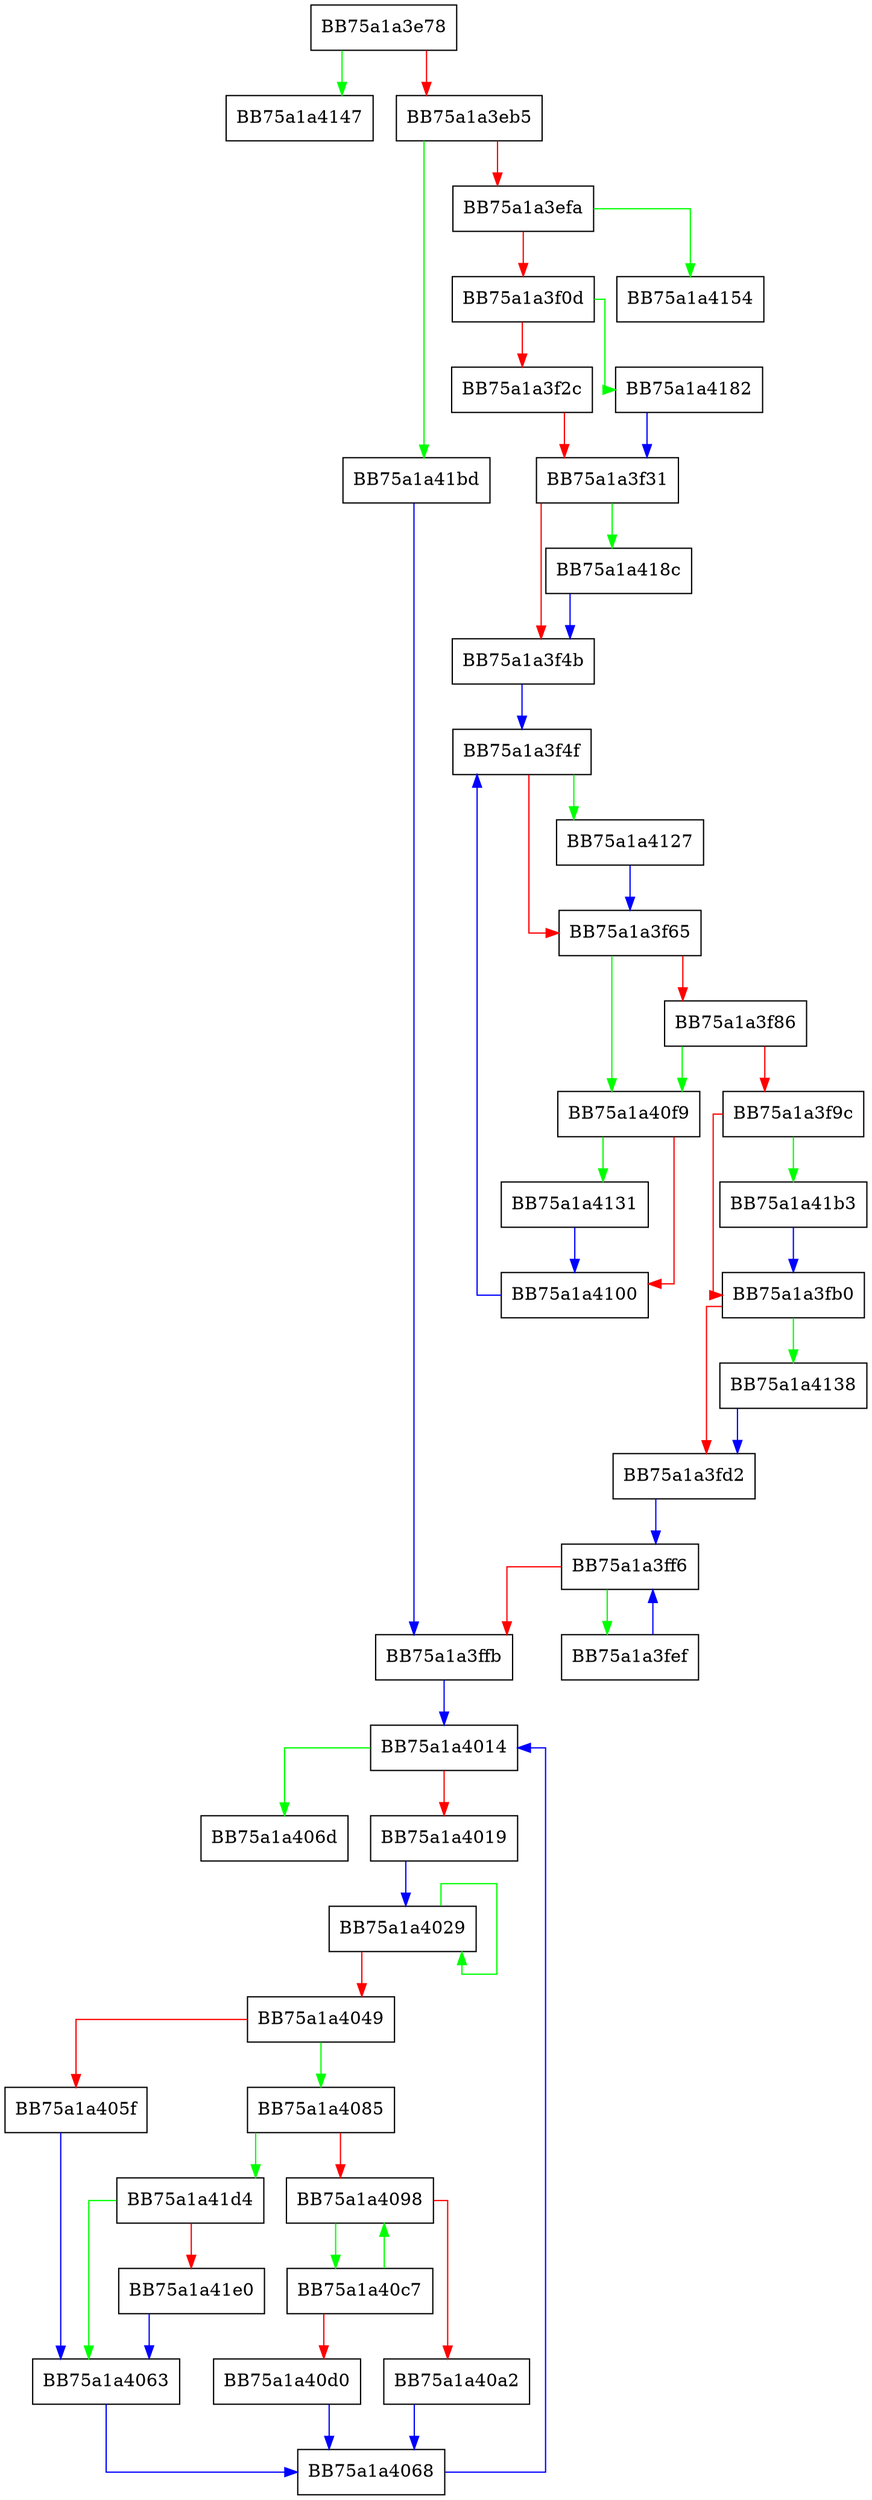 digraph _Forced_rehash {
  node [shape="box"];
  graph [splines=ortho];
  BB75a1a3e78 -> BB75a1a4147 [color="green"];
  BB75a1a3e78 -> BB75a1a3eb5 [color="red"];
  BB75a1a3eb5 -> BB75a1a41bd [color="green"];
  BB75a1a3eb5 -> BB75a1a3efa [color="red"];
  BB75a1a3efa -> BB75a1a4154 [color="green"];
  BB75a1a3efa -> BB75a1a3f0d [color="red"];
  BB75a1a3f0d -> BB75a1a4182 [color="green"];
  BB75a1a3f0d -> BB75a1a3f2c [color="red"];
  BB75a1a3f2c -> BB75a1a3f31 [color="red"];
  BB75a1a3f31 -> BB75a1a418c [color="green"];
  BB75a1a3f31 -> BB75a1a3f4b [color="red"];
  BB75a1a3f4b -> BB75a1a3f4f [color="blue"];
  BB75a1a3f4f -> BB75a1a4127 [color="green"];
  BB75a1a3f4f -> BB75a1a3f65 [color="red"];
  BB75a1a3f65 -> BB75a1a40f9 [color="green"];
  BB75a1a3f65 -> BB75a1a3f86 [color="red"];
  BB75a1a3f86 -> BB75a1a40f9 [color="green"];
  BB75a1a3f86 -> BB75a1a3f9c [color="red"];
  BB75a1a3f9c -> BB75a1a41b3 [color="green"];
  BB75a1a3f9c -> BB75a1a3fb0 [color="red"];
  BB75a1a3fb0 -> BB75a1a4138 [color="green"];
  BB75a1a3fb0 -> BB75a1a3fd2 [color="red"];
  BB75a1a3fd2 -> BB75a1a3ff6 [color="blue"];
  BB75a1a3fef -> BB75a1a3ff6 [color="blue"];
  BB75a1a3ff6 -> BB75a1a3fef [color="green"];
  BB75a1a3ff6 -> BB75a1a3ffb [color="red"];
  BB75a1a3ffb -> BB75a1a4014 [color="blue"];
  BB75a1a4014 -> BB75a1a406d [color="green"];
  BB75a1a4014 -> BB75a1a4019 [color="red"];
  BB75a1a4019 -> BB75a1a4029 [color="blue"];
  BB75a1a4029 -> BB75a1a4029 [color="green"];
  BB75a1a4029 -> BB75a1a4049 [color="red"];
  BB75a1a4049 -> BB75a1a4085 [color="green"];
  BB75a1a4049 -> BB75a1a405f [color="red"];
  BB75a1a405f -> BB75a1a4063 [color="blue"];
  BB75a1a4063 -> BB75a1a4068 [color="blue"];
  BB75a1a4068 -> BB75a1a4014 [color="blue"];
  BB75a1a4085 -> BB75a1a41d4 [color="green"];
  BB75a1a4085 -> BB75a1a4098 [color="red"];
  BB75a1a4098 -> BB75a1a40c7 [color="green"];
  BB75a1a4098 -> BB75a1a40a2 [color="red"];
  BB75a1a40a2 -> BB75a1a4068 [color="blue"];
  BB75a1a40c7 -> BB75a1a4098 [color="green"];
  BB75a1a40c7 -> BB75a1a40d0 [color="red"];
  BB75a1a40d0 -> BB75a1a4068 [color="blue"];
  BB75a1a40f9 -> BB75a1a4131 [color="green"];
  BB75a1a40f9 -> BB75a1a4100 [color="red"];
  BB75a1a4100 -> BB75a1a3f4f [color="blue"];
  BB75a1a4127 -> BB75a1a3f65 [color="blue"];
  BB75a1a4131 -> BB75a1a4100 [color="blue"];
  BB75a1a4138 -> BB75a1a3fd2 [color="blue"];
  BB75a1a4182 -> BB75a1a3f31 [color="blue"];
  BB75a1a418c -> BB75a1a3f4b [color="blue"];
  BB75a1a41b3 -> BB75a1a3fb0 [color="blue"];
  BB75a1a41bd -> BB75a1a3ffb [color="blue"];
  BB75a1a41d4 -> BB75a1a4063 [color="green"];
  BB75a1a41d4 -> BB75a1a41e0 [color="red"];
  BB75a1a41e0 -> BB75a1a4063 [color="blue"];
}